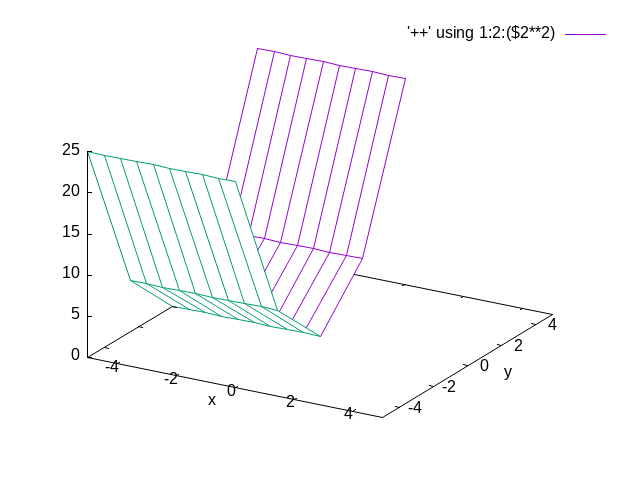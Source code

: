 #!/usr/bin/env gnuplot

## splot

set terminal png
set output 'splot-domain.png'

# Number of x and y samples.
set isosamples 10, 5

# Plotted domain.
# https://stackoverflow.com/questions/51529014/gnuplot-plot-range-different-from-axes-range/62728206#62728206
set urange [-5.0 : 0.0]
set vrange [-5.0 : 5.0]

# Visible domain.
set xrange [-5.0 : 5.0]
set yrange [-5.0 : 5.0]

# Just to make plot look nicer.
set hidden3d
set xyplane at 0
set xlabel 'x'
set ylabel 'y'

splot '++' using 1:2:($2**2) with lines
